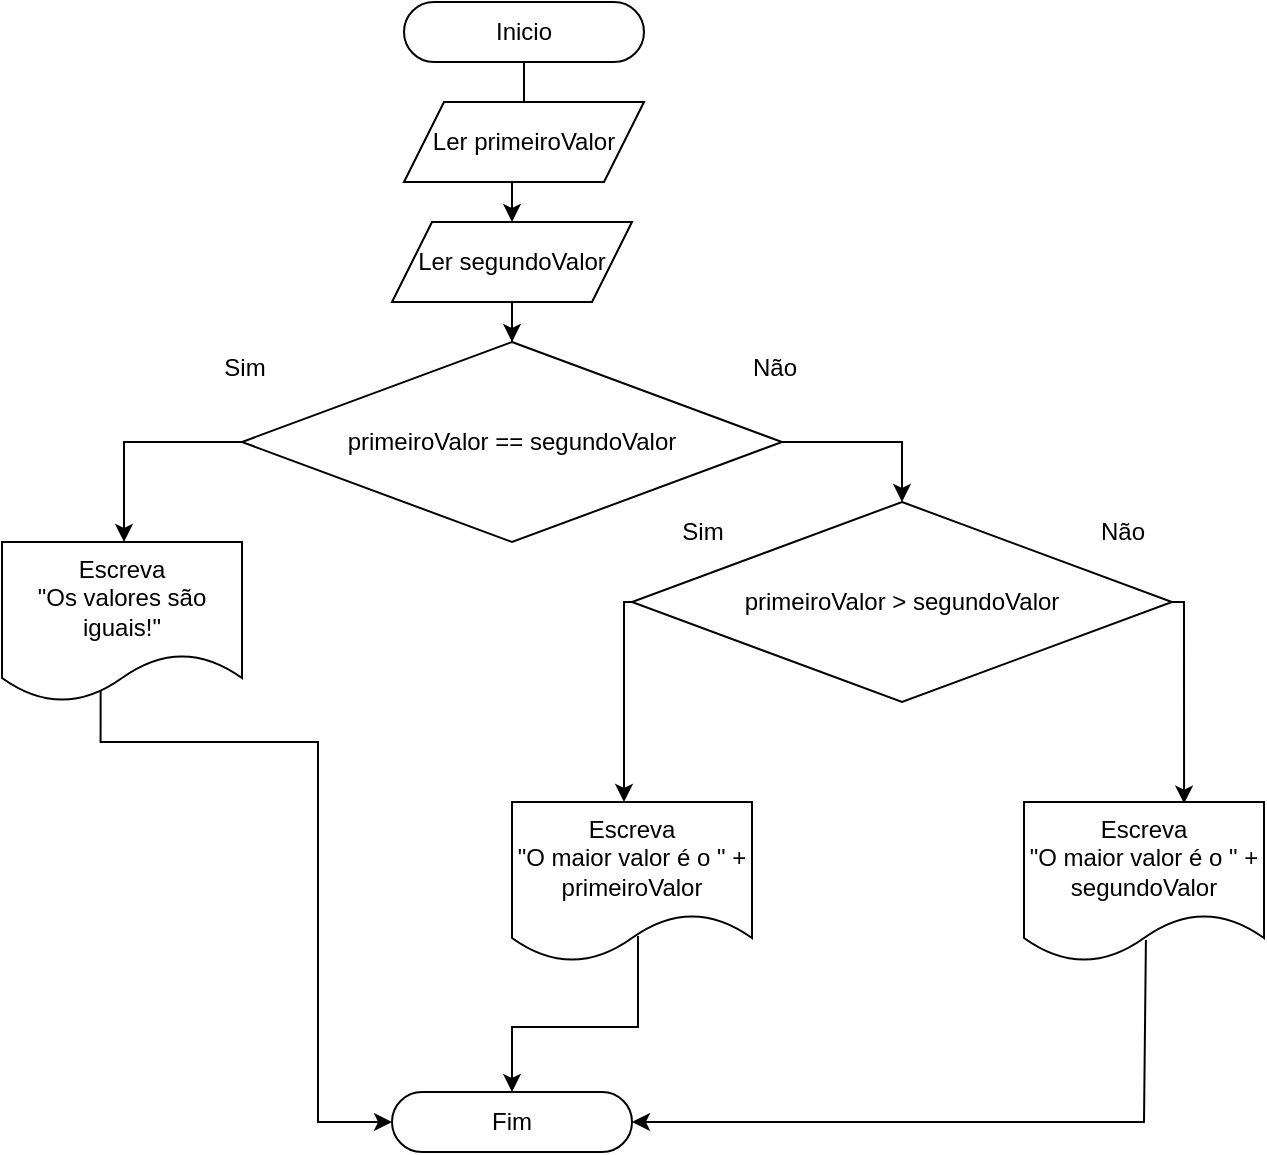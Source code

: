 <mxfile version="21.6.9" type="github">
  <diagram name="Página-1" id="-p-PwY89knCyGD9dW_Aw">
    <mxGraphModel dx="1238" dy="669" grid="1" gridSize="10" guides="1" tooltips="1" connect="1" arrows="1" fold="1" page="1" pageScale="1" pageWidth="827" pageHeight="1169" math="0" shadow="0">
      <root>
        <mxCell id="0" />
        <mxCell id="1" parent="0" />
        <mxCell id="x8Udyu1cOT9vVQyKvV9C-10" value="" style="edgeStyle=orthogonalEdgeStyle;rounded=0;orthogonalLoop=1;jettySize=auto;html=1;" parent="1" source="x8Udyu1cOT9vVQyKvV9C-1" target="x8Udyu1cOT9vVQyKvV9C-3" edge="1">
          <mxGeometry relative="1" as="geometry" />
        </mxCell>
        <mxCell id="x8Udyu1cOT9vVQyKvV9C-1" value="Inicio" style="rounded=1;whiteSpace=wrap;html=1;arcSize=50;" parent="1" vertex="1">
          <mxGeometry x="360" y="10" width="120" height="30" as="geometry" />
        </mxCell>
        <mxCell id="x8Udyu1cOT9vVQyKvV9C-2" value="Ler primeiroValor" style="shape=parallelogram;perimeter=parallelogramPerimeter;whiteSpace=wrap;html=1;fixedSize=1;" parent="1" vertex="1">
          <mxGeometry x="360" y="60" width="120" height="40" as="geometry" />
        </mxCell>
        <mxCell id="x8Udyu1cOT9vVQyKvV9C-11" value="" style="edgeStyle=orthogonalEdgeStyle;rounded=0;orthogonalLoop=1;jettySize=auto;html=1;" parent="1" source="x8Udyu1cOT9vVQyKvV9C-3" target="x8Udyu1cOT9vVQyKvV9C-5" edge="1">
          <mxGeometry relative="1" as="geometry" />
        </mxCell>
        <mxCell id="x8Udyu1cOT9vVQyKvV9C-3" value="Ler segundoValor" style="shape=parallelogram;perimeter=parallelogramPerimeter;whiteSpace=wrap;html=1;fixedSize=1;" parent="1" vertex="1">
          <mxGeometry x="354" y="120" width="120" height="40" as="geometry" />
        </mxCell>
        <mxCell id="x8Udyu1cOT9vVQyKvV9C-12" style="edgeStyle=orthogonalEdgeStyle;rounded=0;orthogonalLoop=1;jettySize=auto;html=1;exitX=0.027;exitY=0.526;exitDx=0;exitDy=0;exitPerimeter=0;" parent="1" source="x8Udyu1cOT9vVQyKvV9C-5" edge="1">
          <mxGeometry relative="1" as="geometry">
            <mxPoint x="220" y="280" as="targetPoint" />
            <mxPoint x="289.0" y="240.0" as="sourcePoint" />
            <Array as="points">
              <mxPoint x="289" y="233" />
              <mxPoint x="289" y="230" />
              <mxPoint x="220" y="230" />
            </Array>
          </mxGeometry>
        </mxCell>
        <mxCell id="x8Udyu1cOT9vVQyKvV9C-13" style="edgeStyle=orthogonalEdgeStyle;rounded=0;orthogonalLoop=1;jettySize=auto;html=1;entryX=0.5;entryY=0;entryDx=0;entryDy=0;" parent="1" source="x8Udyu1cOT9vVQyKvV9C-5" target="x8Udyu1cOT9vVQyKvV9C-7" edge="1">
          <mxGeometry relative="1" as="geometry">
            <Array as="points">
              <mxPoint x="609" y="230" />
            </Array>
          </mxGeometry>
        </mxCell>
        <mxCell id="x8Udyu1cOT9vVQyKvV9C-5" value="primeiroValor == segundoValor" style="rhombus;whiteSpace=wrap;html=1;" parent="1" vertex="1">
          <mxGeometry x="279" y="180" width="270" height="100" as="geometry" />
        </mxCell>
        <mxCell id="dwB8iqEGpTMbj-mJMQmr-4" style="edgeStyle=orthogonalEdgeStyle;rounded=0;orthogonalLoop=1;jettySize=auto;html=1;entryX=0;entryY=0.5;entryDx=0;entryDy=0;exitX=0.411;exitY=0.929;exitDx=0;exitDy=0;exitPerimeter=0;" edge="1" parent="1" source="x8Udyu1cOT9vVQyKvV9C-6" target="dwB8iqEGpTMbj-mJMQmr-1">
          <mxGeometry relative="1" as="geometry">
            <Array as="points">
              <mxPoint x="208" y="380" />
              <mxPoint x="317" y="380" />
              <mxPoint x="317" y="570" />
            </Array>
          </mxGeometry>
        </mxCell>
        <mxCell id="x8Udyu1cOT9vVQyKvV9C-6" value="Escreva &lt;br&gt;&quot;Os valores são iguais!&quot;" style="shape=document;whiteSpace=wrap;html=1;boundedLbl=1;" parent="1" vertex="1">
          <mxGeometry x="159" y="280" width="120" height="80" as="geometry" />
        </mxCell>
        <mxCell id="x8Udyu1cOT9vVQyKvV9C-18" style="edgeStyle=orthogonalEdgeStyle;rounded=0;orthogonalLoop=1;jettySize=auto;html=1;exitX=0;exitY=0.5;exitDx=0;exitDy=0;exitPerimeter=0;" parent="1" source="x8Udyu1cOT9vVQyKvV9C-7" target="x8Udyu1cOT9vVQyKvV9C-8" edge="1">
          <mxGeometry relative="1" as="geometry">
            <Array as="points">
              <mxPoint x="470" y="310" />
            </Array>
          </mxGeometry>
        </mxCell>
        <mxCell id="x8Udyu1cOT9vVQyKvV9C-19" style="edgeStyle=orthogonalEdgeStyle;rounded=0;orthogonalLoop=1;jettySize=auto;html=1;entryX=0.667;entryY=0.01;entryDx=0;entryDy=0;entryPerimeter=0;" parent="1" target="x8Udyu1cOT9vVQyKvV9C-9" edge="1">
          <mxGeometry relative="1" as="geometry">
            <mxPoint x="744" y="310" as="sourcePoint" />
            <mxPoint x="730" y="410" as="targetPoint" />
            <Array as="points">
              <mxPoint x="750" y="310" />
            </Array>
          </mxGeometry>
        </mxCell>
        <mxCell id="x8Udyu1cOT9vVQyKvV9C-7" value="primeiroValor &amp;gt; segundoValor" style="rhombus;whiteSpace=wrap;html=1;" parent="1" vertex="1">
          <mxGeometry x="474" y="260" width="270" height="100" as="geometry" />
        </mxCell>
        <mxCell id="dwB8iqEGpTMbj-mJMQmr-3" style="edgeStyle=orthogonalEdgeStyle;rounded=0;orthogonalLoop=1;jettySize=auto;html=1;entryX=0.5;entryY=0;entryDx=0;entryDy=0;exitX=0.525;exitY=0.838;exitDx=0;exitDy=0;exitPerimeter=0;" edge="1" parent="1" source="x8Udyu1cOT9vVQyKvV9C-8" target="dwB8iqEGpTMbj-mJMQmr-1">
          <mxGeometry relative="1" as="geometry" />
        </mxCell>
        <mxCell id="x8Udyu1cOT9vVQyKvV9C-8" value="Escreva &lt;br&gt;&quot;O maior valor é o &quot; + primeiroValor" style="shape=document;whiteSpace=wrap;html=1;boundedLbl=1;" parent="1" vertex="1">
          <mxGeometry x="414" y="410" width="120" height="80" as="geometry" />
        </mxCell>
        <mxCell id="dwB8iqEGpTMbj-mJMQmr-2" style="edgeStyle=orthogonalEdgeStyle;rounded=0;orthogonalLoop=1;jettySize=auto;html=1;entryX=1;entryY=0.5;entryDx=0;entryDy=0;exitX=0.508;exitY=0.863;exitDx=0;exitDy=0;exitPerimeter=0;" edge="1" parent="1" source="x8Udyu1cOT9vVQyKvV9C-9" target="dwB8iqEGpTMbj-mJMQmr-1">
          <mxGeometry relative="1" as="geometry">
            <Array as="points">
              <mxPoint x="730" y="570" />
            </Array>
          </mxGeometry>
        </mxCell>
        <mxCell id="x8Udyu1cOT9vVQyKvV9C-9" value="Escreva &lt;br&gt;&quot;O maior valor é o &quot; + segundoValor" style="shape=document;whiteSpace=wrap;html=1;boundedLbl=1;" parent="1" vertex="1">
          <mxGeometry x="670" y="410" width="120" height="80" as="geometry" />
        </mxCell>
        <mxCell id="x8Udyu1cOT9vVQyKvV9C-14" value="Sim" style="text;html=1;align=center;verticalAlign=middle;resizable=0;points=[];autosize=1;strokeColor=none;fillColor=none;" parent="1" vertex="1">
          <mxGeometry x="255" y="178" width="50" height="30" as="geometry" />
        </mxCell>
        <mxCell id="x8Udyu1cOT9vVQyKvV9C-15" value="Não" style="text;html=1;align=center;verticalAlign=middle;resizable=0;points=[];autosize=1;strokeColor=none;fillColor=none;" parent="1" vertex="1">
          <mxGeometry x="520" y="178" width="50" height="30" as="geometry" />
        </mxCell>
        <mxCell id="x8Udyu1cOT9vVQyKvV9C-16" value="Sim" style="text;html=1;align=center;verticalAlign=middle;resizable=0;points=[];autosize=1;strokeColor=none;fillColor=none;" parent="1" vertex="1">
          <mxGeometry x="484" y="260" width="50" height="30" as="geometry" />
        </mxCell>
        <mxCell id="x8Udyu1cOT9vVQyKvV9C-17" value="Não" style="text;html=1;align=center;verticalAlign=middle;resizable=0;points=[];autosize=1;strokeColor=none;fillColor=none;" parent="1" vertex="1">
          <mxGeometry x="694" y="260" width="50" height="30" as="geometry" />
        </mxCell>
        <mxCell id="dwB8iqEGpTMbj-mJMQmr-1" value="Fim" style="rounded=1;whiteSpace=wrap;html=1;arcSize=50;" vertex="1" parent="1">
          <mxGeometry x="354" y="555" width="120" height="30" as="geometry" />
        </mxCell>
      </root>
    </mxGraphModel>
  </diagram>
</mxfile>
